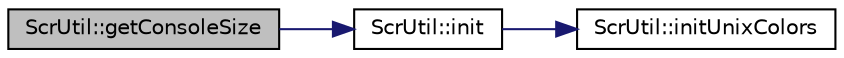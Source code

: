 digraph "ScrUtil::getConsoleSize"
{
  bgcolor="transparent";
  edge [fontname="Helvetica",fontsize="10",labelfontname="Helvetica",labelfontsize="10"];
  node [fontname="Helvetica",fontsize="10",shape=record];
  rankdir="LR";
  Node1 [label="ScrUtil::getConsoleSize",height=0.2,width=0.4,color="black", fillcolor="grey75", style="filled" fontcolor="black"];
  Node1 -> Node2 [color="midnightblue",fontsize="10",style="solid",fontname="Helvetica"];
  Node2 [label="ScrUtil::init",height=0.2,width=0.4,color="black",URL="$namespaceScrUtil.html#afb1b3327296c7d75c36027da812202c3"];
  Node2 -> Node3 [color="midnightblue",fontsize="10",style="solid",fontname="Helvetica"];
  Node3 [label="ScrUtil::initUnixColors",height=0.2,width=0.4,color="black",URL="$namespaceScrUtil.html#a6ec1b7422b5daa07a5910bdc0f380e1e"];
}
